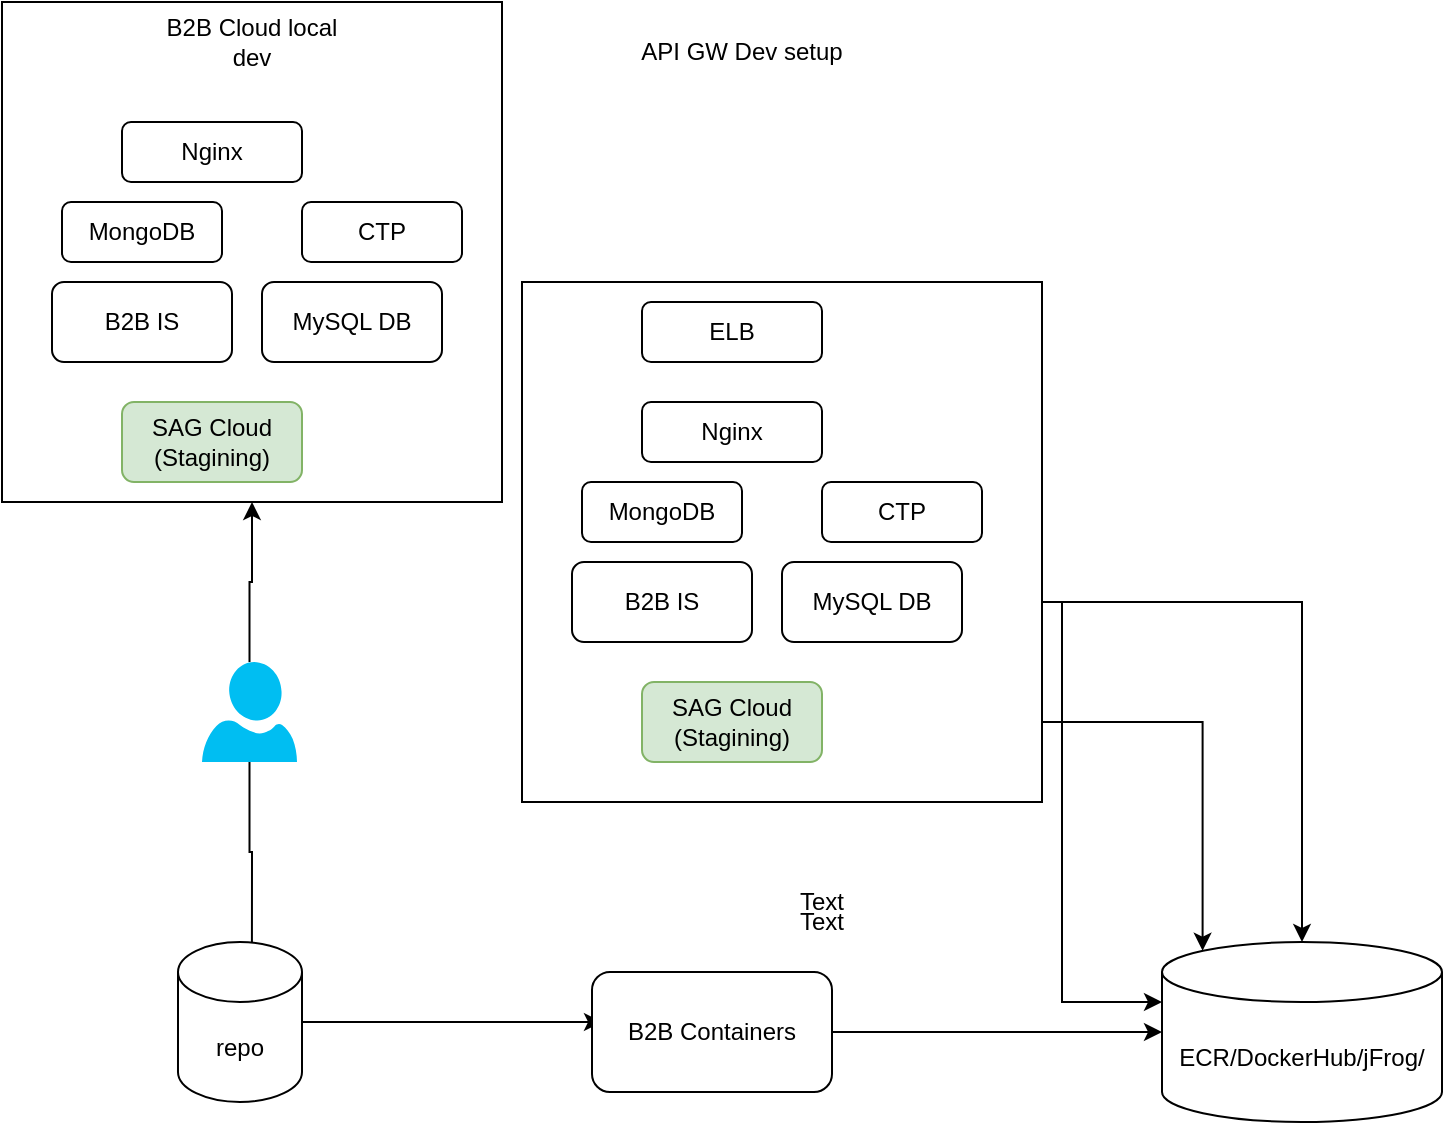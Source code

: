 <mxfile version="13.8.1" type="github"><diagram id="GiysFdw9YnmzrjZ-zMn3" name="Page-1"><mxGraphModel dx="1422" dy="914" grid="1" gridSize="10" guides="1" tooltips="1" connect="1" arrows="1" fold="1" page="1" pageScale="1" pageWidth="850" pageHeight="1100" math="0" shadow="0"><root><mxCell id="0"/><mxCell id="1" parent="0"/><mxCell id="StKT0LGSQb8zcyLeMCrR-4" style="edgeStyle=orthogonalEdgeStyle;rounded=0;orthogonalLoop=1;jettySize=auto;html=1;entryX=0.596;entryY=0.125;entryDx=0;entryDy=0;entryPerimeter=0;" parent="1" source="StKT0LGSQb8zcyLeMCrR-1" target="StKT0LGSQb8zcyLeMCrR-2" edge="1"><mxGeometry relative="1" as="geometry"/></mxCell><mxCell id="StKT0LGSQb8zcyLeMCrR-37" style="edgeStyle=orthogonalEdgeStyle;rounded=0;orthogonalLoop=1;jettySize=auto;html=1;entryX=0.5;entryY=1;entryDx=0;entryDy=0;" parent="1" source="StKT0LGSQb8zcyLeMCrR-1" target="azHbH-vk2VEpxo70YfmV-8" edge="1"><mxGeometry relative="1" as="geometry"><mxPoint x="98" y="182.04" as="targetPoint"/></mxGeometry></mxCell><mxCell id="StKT0LGSQb8zcyLeMCrR-1" value="" style="verticalLabelPosition=bottom;html=1;verticalAlign=top;align=center;strokeColor=none;fillColor=#00BEF2;shape=mxgraph.azure.user;" parent="1" vertex="1"><mxGeometry x="110" y="340" width="47.5" height="50" as="geometry"/></mxCell><mxCell id="StKT0LGSQb8zcyLeMCrR-5" style="edgeStyle=orthogonalEdgeStyle;rounded=0;orthogonalLoop=1;jettySize=auto;html=1;" parent="1" source="StKT0LGSQb8zcyLeMCrR-2" edge="1"><mxGeometry relative="1" as="geometry"><mxPoint x="310" y="520" as="targetPoint"/></mxGeometry></mxCell><mxCell id="StKT0LGSQb8zcyLeMCrR-2" value="repo" style="shape=cylinder3;whiteSpace=wrap;html=1;boundedLbl=1;backgroundOutline=1;size=15;" parent="1" vertex="1"><mxGeometry x="98" y="480" width="62" height="80" as="geometry"/></mxCell><mxCell id="StKT0LGSQb8zcyLeMCrR-7" style="edgeStyle=orthogonalEdgeStyle;rounded=0;orthogonalLoop=1;jettySize=auto;html=1;" parent="1" source="StKT0LGSQb8zcyLeMCrR-6" target="StKT0LGSQb8zcyLeMCrR-8" edge="1"><mxGeometry relative="1" as="geometry"><mxPoint x="620" y="520" as="targetPoint"/></mxGeometry></mxCell><mxCell id="StKT0LGSQb8zcyLeMCrR-6" value="B2B Containers" style="rounded=1;whiteSpace=wrap;html=1;" parent="1" vertex="1"><mxGeometry x="305" y="495" width="120" height="60" as="geometry"/></mxCell><mxCell id="StKT0LGSQb8zcyLeMCrR-8" value="ECR/DockerHub/jFrog/" style="shape=cylinder3;whiteSpace=wrap;html=1;boundedLbl=1;backgroundOutline=1;size=15;" parent="1" vertex="1"><mxGeometry x="590" y="480" width="140" height="90" as="geometry"/></mxCell><mxCell id="StKT0LGSQb8zcyLeMCrR-15" style="edgeStyle=orthogonalEdgeStyle;rounded=0;orthogonalLoop=1;jettySize=auto;html=1;" parent="1" source="StKT0LGSQb8zcyLeMCrR-12" target="StKT0LGSQb8zcyLeMCrR-8" edge="1"><mxGeometry relative="1" as="geometry"/></mxCell><mxCell id="StKT0LGSQb8zcyLeMCrR-16" style="edgeStyle=orthogonalEdgeStyle;rounded=0;orthogonalLoop=1;jettySize=auto;html=1;entryX=0;entryY=0;entryDx=0;entryDy=30;entryPerimeter=0;" parent="1" source="StKT0LGSQb8zcyLeMCrR-13" target="StKT0LGSQb8zcyLeMCrR-8" edge="1"><mxGeometry relative="1" as="geometry"/></mxCell><mxCell id="StKT0LGSQb8zcyLeMCrR-17" style="edgeStyle=orthogonalEdgeStyle;rounded=0;orthogonalLoop=1;jettySize=auto;html=1;entryX=0.145;entryY=0;entryDx=0;entryDy=4.35;entryPerimeter=0;" parent="1" source="StKT0LGSQb8zcyLeMCrR-14" target="StKT0LGSQb8zcyLeMCrR-8" edge="1"><mxGeometry relative="1" as="geometry"/></mxCell><mxCell id="greVf-_5AgqA9n_BhIaS-1" value="Text" style="text;html=1;strokeColor=none;fillColor=none;align=center;verticalAlign=middle;whiteSpace=wrap;rounded=0;" parent="1" vertex="1"><mxGeometry x="400" y="460" width="40" height="20" as="geometry"/></mxCell><mxCell id="greVf-_5AgqA9n_BhIaS-2" value="API GW Dev setup" style="text;html=1;strokeColor=none;fillColor=none;align=center;verticalAlign=middle;whiteSpace=wrap;rounded=0;" parent="1" vertex="1"><mxGeometry x="240" y="20" width="280" height="30" as="geometry"/></mxCell><mxCell id="azHbH-vk2VEpxo70YfmV-1" value="" style="group" vertex="1" connectable="0" parent="1"><mxGeometry x="270" y="150" width="260" height="260" as="geometry"/></mxCell><mxCell id="StKT0LGSQb8zcyLeMCrR-9" value="" style="whiteSpace=wrap;html=1;aspect=fixed;" parent="azHbH-vk2VEpxo70YfmV-1" vertex="1"><mxGeometry width="260" height="260" as="geometry"/></mxCell><mxCell id="StKT0LGSQb8zcyLeMCrR-10" value="ELB" style="rounded=1;whiteSpace=wrap;html=1;" parent="azHbH-vk2VEpxo70YfmV-1" vertex="1"><mxGeometry x="60" y="10" width="90" height="30" as="geometry"/></mxCell><mxCell id="StKT0LGSQb8zcyLeMCrR-11" value="Nginx" style="rounded=1;whiteSpace=wrap;html=1;" parent="azHbH-vk2VEpxo70YfmV-1" vertex="1"><mxGeometry x="60" y="60" width="90" height="30" as="geometry"/></mxCell><mxCell id="StKT0LGSQb8zcyLeMCrR-12" value="B2B IS" style="rounded=1;whiteSpace=wrap;html=1;" parent="azHbH-vk2VEpxo70YfmV-1" vertex="1"><mxGeometry x="25" y="140" width="90" height="40" as="geometry"/></mxCell><mxCell id="StKT0LGSQb8zcyLeMCrR-13" value="MySQL DB" style="rounded=1;whiteSpace=wrap;html=1;" parent="azHbH-vk2VEpxo70YfmV-1" vertex="1"><mxGeometry x="130" y="140" width="90" height="40" as="geometry"/></mxCell><mxCell id="StKT0LGSQb8zcyLeMCrR-14" value="SAG Cloud (Stagining)" style="rounded=1;whiteSpace=wrap;html=1;fillColor=#d5e8d4;strokeColor=#82b366;" parent="azHbH-vk2VEpxo70YfmV-1" vertex="1"><mxGeometry x="60" y="200" width="90" height="40" as="geometry"/></mxCell><mxCell id="azHbH-vk2VEpxo70YfmV-2" value="CTP" style="rounded=1;whiteSpace=wrap;html=1;" vertex="1" parent="azHbH-vk2VEpxo70YfmV-1"><mxGeometry x="150" y="100" width="80" height="30" as="geometry"/></mxCell><mxCell id="azHbH-vk2VEpxo70YfmV-3" value="MongoDB" style="rounded=1;whiteSpace=wrap;html=1;" vertex="1" parent="azHbH-vk2VEpxo70YfmV-1"><mxGeometry x="30" y="100" width="80" height="30" as="geometry"/></mxCell><mxCell id="azHbH-vk2VEpxo70YfmV-7" value="" style="group" vertex="1" connectable="0" parent="1"><mxGeometry x="10" y="10" width="260" height="260" as="geometry"/></mxCell><mxCell id="azHbH-vk2VEpxo70YfmV-18" value="" style="group" vertex="1" connectable="0" parent="azHbH-vk2VEpxo70YfmV-7"><mxGeometry width="250" height="250" as="geometry"/></mxCell><mxCell id="azHbH-vk2VEpxo70YfmV-8" value="" style="whiteSpace=wrap;html=1;aspect=fixed;" vertex="1" parent="azHbH-vk2VEpxo70YfmV-18"><mxGeometry width="250" height="250" as="geometry"/></mxCell><mxCell id="azHbH-vk2VEpxo70YfmV-10" value="Nginx" style="rounded=1;whiteSpace=wrap;html=1;" vertex="1" parent="azHbH-vk2VEpxo70YfmV-18"><mxGeometry x="60" y="60" width="90" height="30" as="geometry"/></mxCell><mxCell id="azHbH-vk2VEpxo70YfmV-11" value="B2B IS" style="rounded=1;whiteSpace=wrap;html=1;" vertex="1" parent="azHbH-vk2VEpxo70YfmV-18"><mxGeometry x="25" y="140" width="90" height="40" as="geometry"/></mxCell><mxCell id="azHbH-vk2VEpxo70YfmV-12" value="MySQL DB" style="rounded=1;whiteSpace=wrap;html=1;" vertex="1" parent="azHbH-vk2VEpxo70YfmV-18"><mxGeometry x="130" y="140" width="90" height="40" as="geometry"/></mxCell><mxCell id="azHbH-vk2VEpxo70YfmV-13" value="SAG Cloud (Stagining)" style="rounded=1;whiteSpace=wrap;html=1;fillColor=#d5e8d4;strokeColor=#82b366;" vertex="1" parent="azHbH-vk2VEpxo70YfmV-18"><mxGeometry x="60" y="200" width="90" height="40" as="geometry"/></mxCell><mxCell id="azHbH-vk2VEpxo70YfmV-14" value="CTP" style="rounded=1;whiteSpace=wrap;html=1;" vertex="1" parent="azHbH-vk2VEpxo70YfmV-18"><mxGeometry x="150" y="100" width="80" height="30" as="geometry"/></mxCell><mxCell id="azHbH-vk2VEpxo70YfmV-15" value="MongoDB" style="rounded=1;whiteSpace=wrap;html=1;" vertex="1" parent="azHbH-vk2VEpxo70YfmV-18"><mxGeometry x="30" y="100" width="80" height="30" as="geometry"/></mxCell><mxCell id="azHbH-vk2VEpxo70YfmV-17" value="B2B Cloud local dev" style="text;html=1;strokeColor=none;fillColor=none;align=center;verticalAlign=middle;whiteSpace=wrap;rounded=0;" vertex="1" parent="azHbH-vk2VEpxo70YfmV-18"><mxGeometry x="70" y="10" width="110" height="20" as="geometry"/></mxCell><mxCell id="azHbH-vk2VEpxo70YfmV-16" value="Text" style="text;html=1;strokeColor=none;fillColor=none;align=center;verticalAlign=middle;whiteSpace=wrap;rounded=0;" vertex="1" parent="1"><mxGeometry x="400" y="450" width="40" height="20" as="geometry"/></mxCell></root></mxGraphModel></diagram></mxfile>